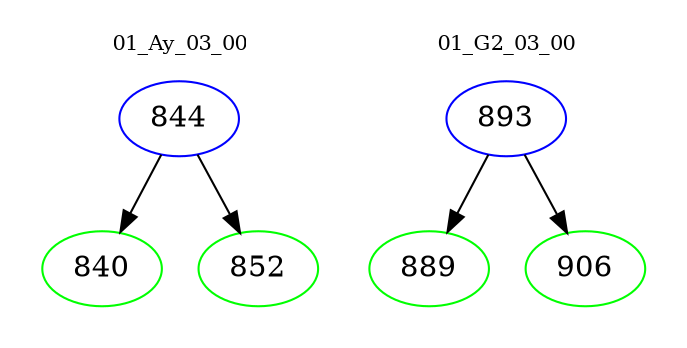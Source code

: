 digraph{
subgraph cluster_0 {
color = white
label = "01_Ay_03_00";
fontsize=10;
T0_844 [label="844", color="blue"]
T0_844 -> T0_840 [color="black"]
T0_840 [label="840", color="green"]
T0_844 -> T0_852 [color="black"]
T0_852 [label="852", color="green"]
}
subgraph cluster_1 {
color = white
label = "01_G2_03_00";
fontsize=10;
T1_893 [label="893", color="blue"]
T1_893 -> T1_889 [color="black"]
T1_889 [label="889", color="green"]
T1_893 -> T1_906 [color="black"]
T1_906 [label="906", color="green"]
}
}
